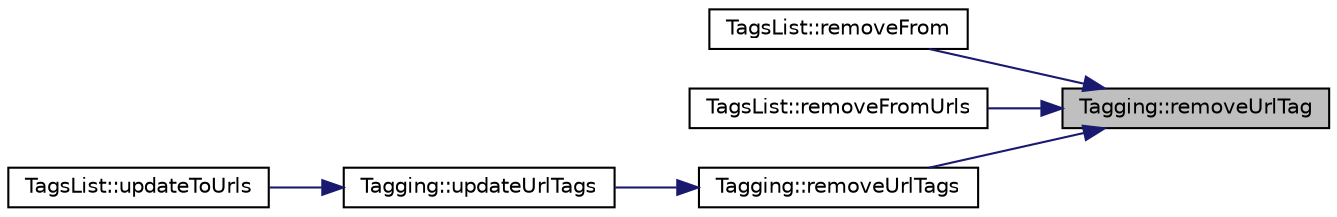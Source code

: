 digraph "Tagging::removeUrlTag"
{
 // INTERACTIVE_SVG=YES
 // LATEX_PDF_SIZE
  edge [fontname="Helvetica",fontsize="10",labelfontname="Helvetica",labelfontsize="10"];
  node [fontname="Helvetica",fontsize="10",shape=record];
  rankdir="RL";
  Node221 [label="Tagging::removeUrlTag",height=0.2,width=0.4,color="black", fillcolor="grey75", style="filled", fontcolor="black",tooltip=" "];
  Node221 -> Node222 [dir="back",color="midnightblue",fontsize="10",style="solid",fontname="Helvetica"];
  Node222 [label="TagsList::removeFrom",height=0.2,width=0.4,color="black", fillcolor="white", style="filled",URL="$class_tags_list.html#a81149c7a5e5989e5fffeeb2de07f80e7",tooltip=" "];
  Node221 -> Node223 [dir="back",color="midnightblue",fontsize="10",style="solid",fontname="Helvetica"];
  Node223 [label="TagsList::removeFromUrls",height=0.2,width=0.4,color="black", fillcolor="white", style="filled",URL="$class_tags_list.html#a5dafe78c93d707188f842f45119f23a8",tooltip=" "];
  Node221 -> Node224 [dir="back",color="midnightblue",fontsize="10",style="solid",fontname="Helvetica"];
  Node224 [label="Tagging::removeUrlTags",height=0.2,width=0.4,color="black", fillcolor="white", style="filled",URL="$class_tagging.html#a298c85ff92866287b3dcb0cb59bc1862",tooltip=" "];
  Node224 -> Node225 [dir="back",color="midnightblue",fontsize="10",style="solid",fontname="Helvetica"];
  Node225 [label="Tagging::updateUrlTags",height=0.2,width=0.4,color="black", fillcolor="white", style="filled",URL="$class_tagging.html#a631b0021514fd73853208fa93af73d57",tooltip=" "];
  Node225 -> Node226 [dir="back",color="midnightblue",fontsize="10",style="solid",fontname="Helvetica"];
  Node226 [label="TagsList::updateToUrls",height=0.2,width=0.4,color="black", fillcolor="white", style="filled",URL="$class_tags_list.html#a2cabbc71124d6c58a033076ad2c27181",tooltip=" "];
}
